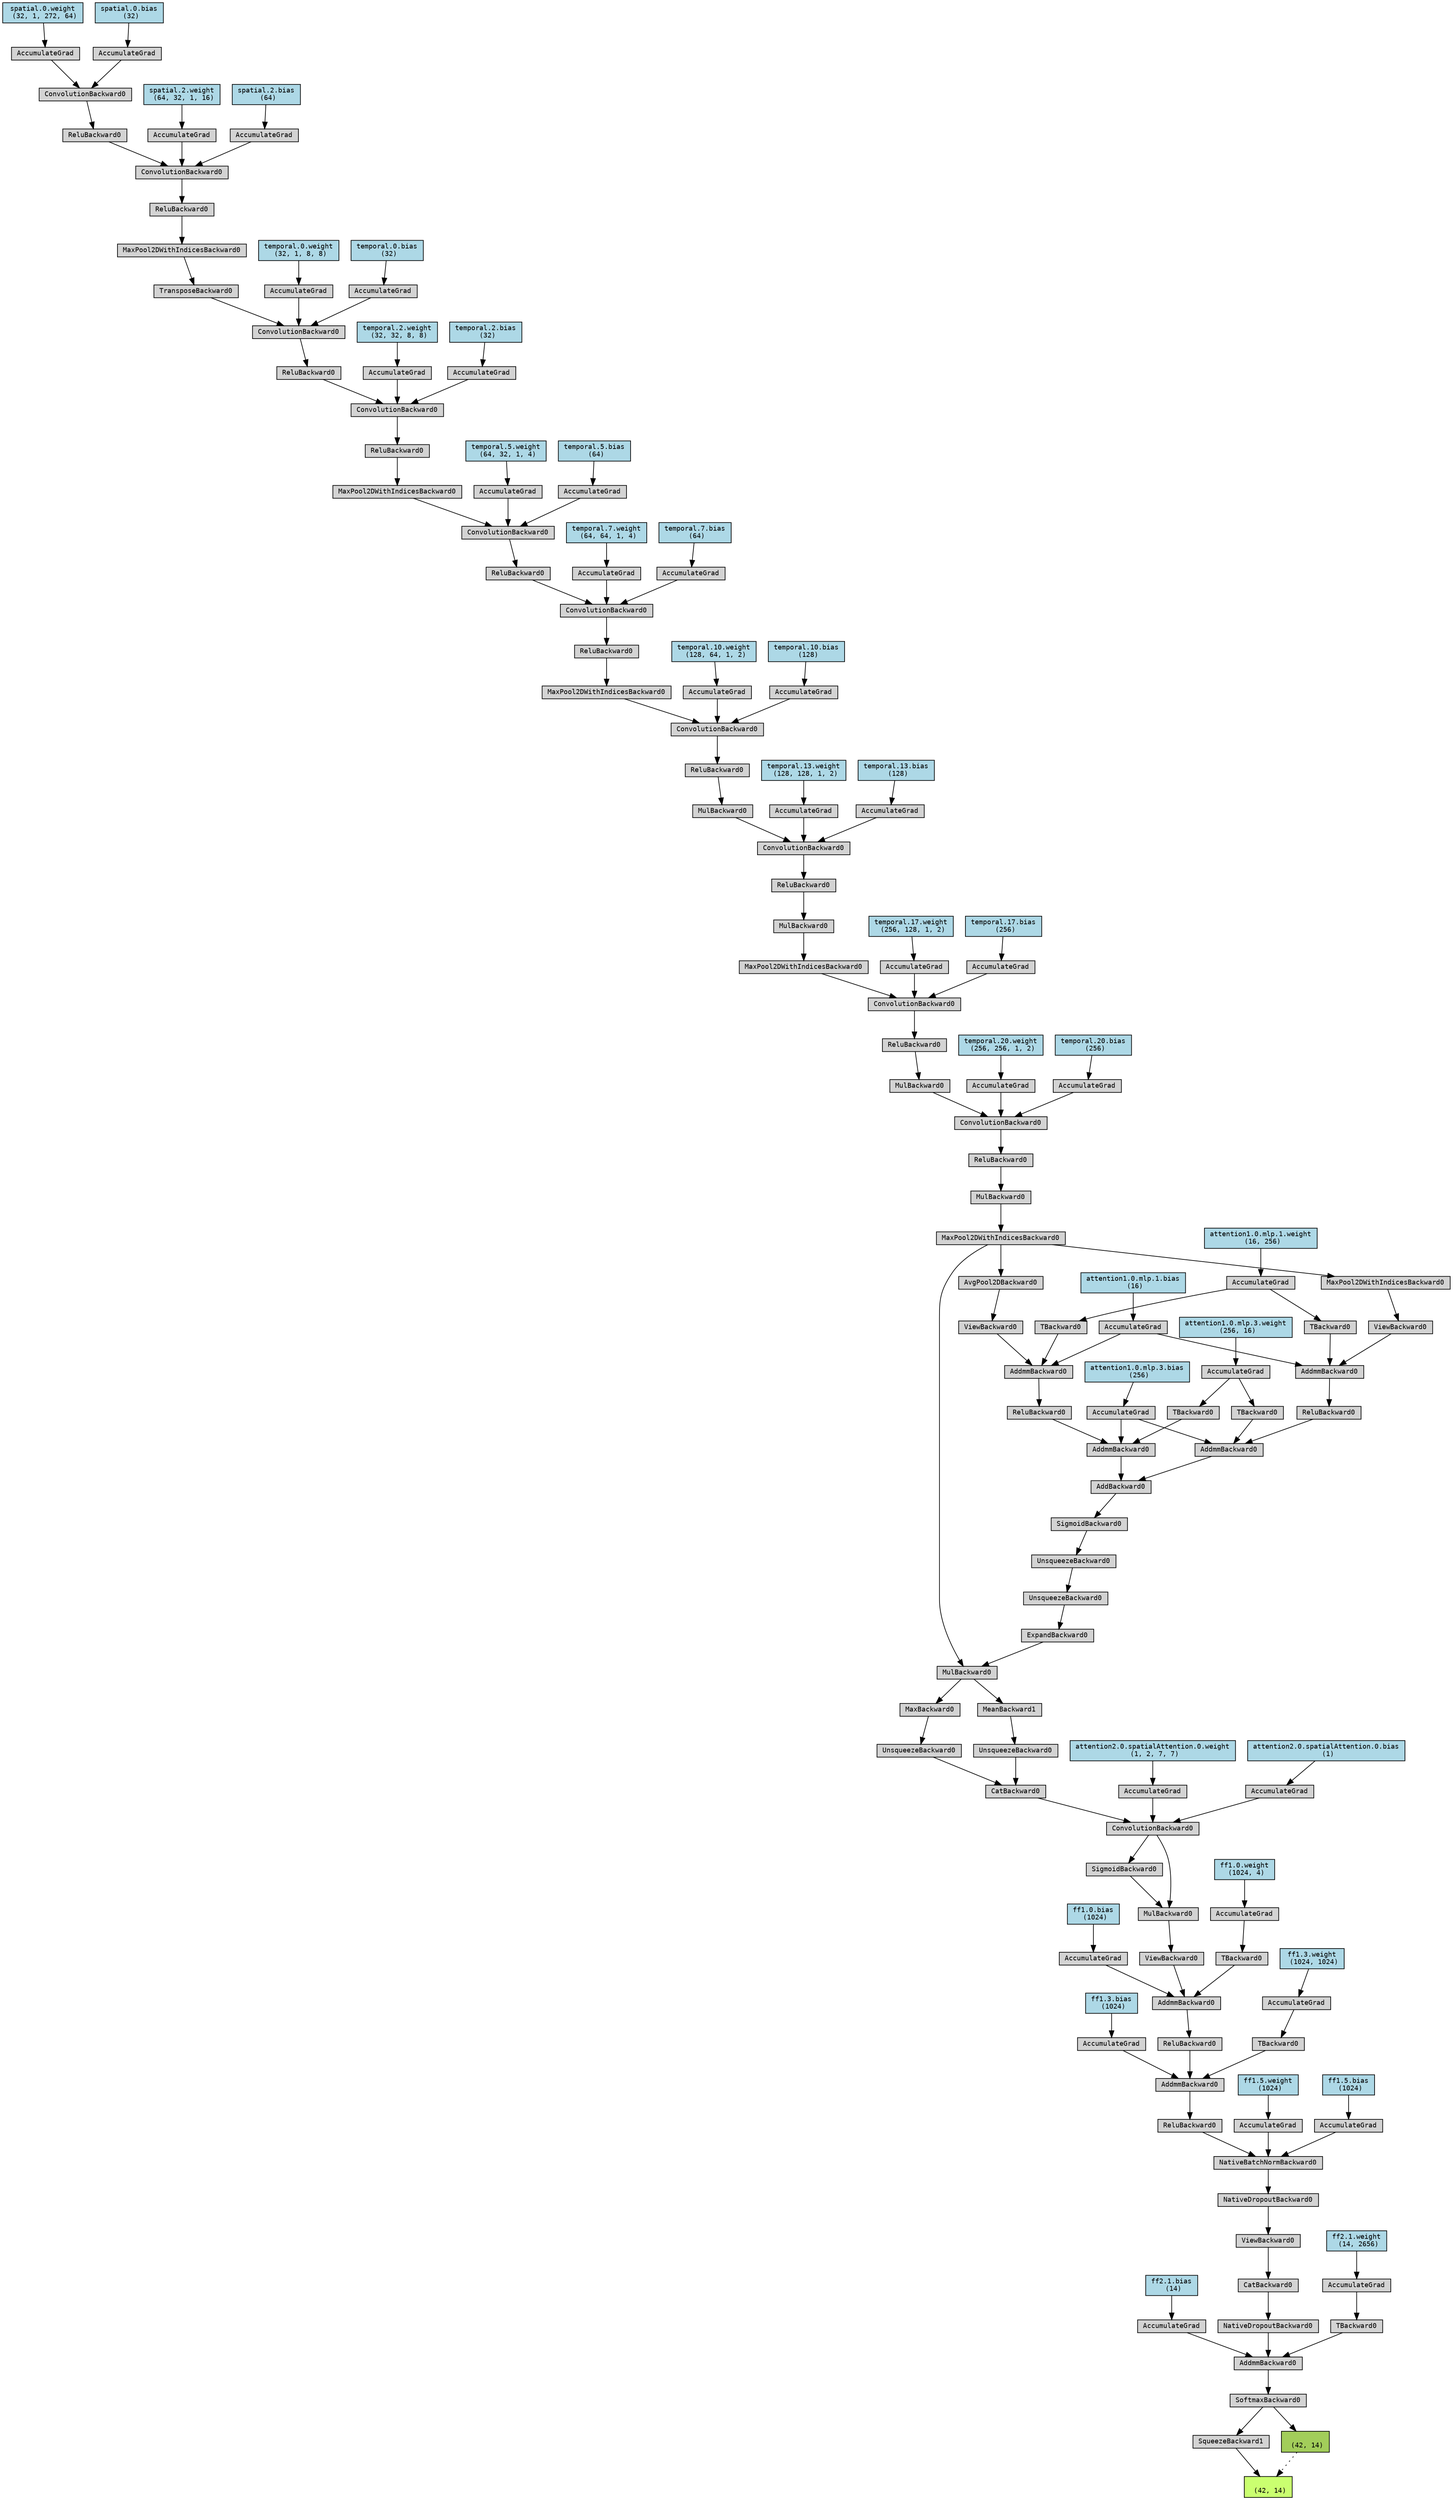 digraph {
	graph [size="44.4,44.4"]
	node [align=left fontname=monospace fontsize=10 height=0.2 ranksep=0.1 shape=box style=filled]
	140277997567168 [label="
 (42, 14)" fillcolor=darkolivegreen1]
	140280047206560 [label=SqueezeBackward1]
	140277997375056 -> 140280047206560
	140277997375056 [label=SoftmaxBackward0]
	140277997375248 -> 140277997375056
	140277997375248 [label=AddmmBackward0]
	140277997114560 -> 140277997375248
	140280047905744 [label="ff2.1.bias
 (14)" fillcolor=lightblue]
	140280047905744 -> 140277997114560
	140277997114560 [label=AccumulateGrad]
	140277997375104 -> 140277997375248
	140277997375104 [label=NativeDropoutBackward0]
	140277997374432 -> 140277997375104
	140277997374432 [label=CatBackward0]
	140277997375008 -> 140277997374432
	140277997375008 [label=ViewBackward0]
	140277997114272 -> 140277997375008
	140277997114272 [label=NativeDropoutBackward0]
	140277997116672 -> 140277997114272
	140277997116672 [label=NativeBatchNormBackward0]
	140277997116144 -> 140277997116672
	140277997116144 [label=ReluBackward0]
	140277997115232 -> 140277997116144
	140277997115232 [label=AddmmBackward0]
	140277997114080 -> 140277997115232
	140280047903344 [label="ff1.3.bias
 (1024)" fillcolor=lightblue]
	140280047903344 -> 140277997114080
	140277997114080 [label=AccumulateGrad]
	140277997114032 -> 140277997115232
	140277997114032 [label=ReluBackward0]
	140277997113744 -> 140277997114032
	140277997113744 [label=AddmmBackward0]
	140277997113792 -> 140277997113744
	140280047903104 [label="ff1.0.bias
 (1024)" fillcolor=lightblue]
	140280047903104 -> 140277997113792
	140277997113792 [label=AccumulateGrad]
	140277997116960 -> 140277997113744
	140277997116960 [label=ViewBackward0]
	140277997116816 -> 140277997116960
	140277997116816 [label=MulBackward0]
	140277997115664 -> 140277997116816
	140277997115664 [label=ConvolutionBackward0]
	140277997115424 -> 140277997115664
	140277997115424 [label=CatBackward0]
	140277997115568 -> 140277997115424
	140277997115568 [label=UnsqueezeBackward0]
	140277997115856 -> 140277997115568
	140277997115856 [label=MaxBackward0]
	140277997116000 -> 140277997115856
	140277997116000 [label=MulBackward0]
	140277997115952 -> 140277997116000
	140277997115952 [label=MaxPool2DWithIndicesBackward0]
	140277997116432 -> 140277997115952
	140277997116432 [label=MulBackward0]
	140277997116528 -> 140277997116432
	140277997116528 [label=ReluBackward0]
	140277997117104 -> 140277997116528
	140277997117104 [label=ConvolutionBackward0]
	140277997116720 -> 140277997117104
	140277997116720 [label=MulBackward0]
	140277997117008 -> 140277997116720
	140277997117008 [label=ReluBackward0]
	140277997114416 -> 140277997117008
	140277997114416 [label=ConvolutionBackward0]
	140277997116576 -> 140277997114416
	140277997116576 [label=MaxPool2DWithIndicesBackward0]
	140277997116336 -> 140277997116576
	140277997116336 [label=MulBackward0]
	140277997154464 -> 140277997116336
	140277997154464 [label=ReluBackward0]
	140277997154560 -> 140277997154464
	140277997154560 [label=ConvolutionBackward0]
	140277997154656 -> 140277997154560
	140277997154656 [label=MulBackward0]
	140277997154752 -> 140277997154656
	140277997154752 [label=ReluBackward0]
	140277997154848 -> 140277997154752
	140277997154848 [label=ConvolutionBackward0]
	140277997154944 -> 140277997154848
	140277997154944 [label=MaxPool2DWithIndicesBackward0]
	140277997155040 -> 140277997154944
	140277997155040 [label=ReluBackward0]
	140277997155136 -> 140277997155040
	140277997155136 [label=ConvolutionBackward0]
	140277997155232 -> 140277997155136
	140277997155232 [label=ReluBackward0]
	140277997155328 -> 140277997155232
	140277997155328 [label=ConvolutionBackward0]
	140277997155424 -> 140277997155328
	140277997155424 [label=MaxPool2DWithIndicesBackward0]
	140277997155520 -> 140277997155424
	140277997155520 [label=ReluBackward0]
	140277997155616 -> 140277997155520
	140277997155616 [label=ConvolutionBackward0]
	140277997155712 -> 140277997155616
	140277997155712 [label=ReluBackward0]
	140277997155808 -> 140277997155712
	140277997155808 [label=ConvolutionBackward0]
	140277997155904 -> 140277997155808
	140277997155904 [label=TransposeBackward0]
	140277997156000 -> 140277997155904
	140277997156000 [label=MaxPool2DWithIndicesBackward0]
	140277997156096 -> 140277997156000
	140277997156096 [label=ReluBackward0]
	140277997156192 -> 140277997156096
	140277997156192 [label=ConvolutionBackward0]
	140277997156288 -> 140277997156192
	140277997156288 [label=ReluBackward0]
	140277997156384 -> 140277997156288
	140277997156384 [label=ConvolutionBackward0]
	140280060466128 -> 140277997156384
	140280047939728 [label="spatial.0.weight
 (32, 1, 272, 64)" fillcolor=lightblue]
	140280047939728 -> 140280060466128
	140280060466128 [label=AccumulateGrad]
	140280047893664 -> 140277997156384
	140280047940768 [label="spatial.0.bias
 (32)" fillcolor=lightblue]
	140280047940768 -> 140280047893664
	140280047893664 [label=AccumulateGrad]
	140277997130656 -> 140277997156192
	140280047940608 [label="spatial.2.weight
 (64, 32, 1, 16)" fillcolor=lightblue]
	140280047940608 -> 140277997130656
	140277997130656 [label=AccumulateGrad]
	140277997130320 -> 140277997156192
	140280047939888 [label="spatial.2.bias
 (64)" fillcolor=lightblue]
	140280047939888 -> 140277997130320
	140277997130320 [label=AccumulateGrad]
	140277997130176 -> 140277997155808
	140280047941968 [label="temporal.0.weight
 (32, 1, 8, 8)" fillcolor=lightblue]
	140280047941968 -> 140277997130176
	140277997130176 [label=AccumulateGrad]
	140277997130032 -> 140277997155808
	140280047934896 [label="temporal.0.bias
 (32)" fillcolor=lightblue]
	140280047934896 -> 140277997130032
	140277997130032 [label=AccumulateGrad]
	140277997129888 -> 140277997155616
	140280047934976 [label="temporal.2.weight
 (32, 32, 8, 8)" fillcolor=lightblue]
	140280047934976 -> 140277997129888
	140277997129888 [label=AccumulateGrad]
	140277997129792 -> 140277997155616
	140280047935296 [label="temporal.2.bias
 (32)" fillcolor=lightblue]
	140280047935296 -> 140277997129792
	140277997129792 [label=AccumulateGrad]
	140280047207328 -> 140277997155328
	140280047934576 [label="temporal.5.weight
 (64, 32, 1, 4)" fillcolor=lightblue]
	140280047934576 -> 140280047207328
	140280047207328 [label=AccumulateGrad]
	140280047208048 -> 140277997155328
	140280047934496 [label="temporal.5.bias
 (64)" fillcolor=lightblue]
	140280047934496 -> 140280047208048
	140280047208048 [label=AccumulateGrad]
	140280047207280 -> 140277997155136
	140280047934256 [label="temporal.7.weight
 (64, 64, 1, 4)" fillcolor=lightblue]
	140280047934256 -> 140280047207280
	140280047207280 [label=AccumulateGrad]
	140280047209728 -> 140277997155136
	140280047934656 [label="temporal.7.bias
 (64)" fillcolor=lightblue]
	140280047934656 -> 140280047209728
	140280047209728 [label=AccumulateGrad]
	140280047208240 -> 140277997154848
	140280241799232 [label="temporal.10.weight
 (128, 64, 1, 2)" fillcolor=lightblue]
	140280241799232 -> 140280047208240
	140280047208240 [label=AccumulateGrad]
	140280047206944 -> 140277997154848
	140280047920128 [label="temporal.10.bias
 (128)" fillcolor=lightblue]
	140280047920128 -> 140280047206944
	140280047206944 [label=AccumulateGrad]
	140280047208480 -> 140277997154560
	140280047922608 [label="temporal.13.weight
 (128, 128, 1, 2)" fillcolor=lightblue]
	140280047922608 -> 140280047208480
	140280047208480 [label=AccumulateGrad]
	140280047208624 -> 140277997154560
	140280047919168 [label="temporal.13.bias
 (128)" fillcolor=lightblue]
	140280047919168 -> 140280047208624
	140280047208624 [label=AccumulateGrad]
	140280047206704 -> 140277997114416
	140280047922928 [label="temporal.17.weight
 (256, 128, 1, 2)" fillcolor=lightblue]
	140280047922928 -> 140280047206704
	140280047206704 [label=AccumulateGrad]
	140280047206656 -> 140277997114416
	140280047919568 [label="temporal.17.bias
 (256)" fillcolor=lightblue]
	140280047919568 -> 140280047206656
	140280047206656 [label=AccumulateGrad]
	140277997374672 -> 140277997117104
	140280047921648 [label="temporal.20.weight
 (256, 256, 1, 2)" fillcolor=lightblue]
	140280047921648 -> 140277997374672
	140277997374672 [label=AccumulateGrad]
	140277997375440 -> 140277997117104
	140280047922048 [label="temporal.20.bias
 (256)" fillcolor=lightblue]
	140280047922048 -> 140277997375440
	140277997375440 [label=AccumulateGrad]
	140277997115904 -> 140277997116000
	140277997115904 [label=ExpandBackward0]
	140280124504912 -> 140277997115904
	140280124504912 [label=UnsqueezeBackward0]
	140280123201760 -> 140280124504912
	140280123201760 [label=UnsqueezeBackward0]
	140277997130944 -> 140280123201760
	140277997130944 [label=SigmoidBackward0]
	140277997130848 -> 140277997130944
	140277997130848 [label=AddBackward0]
	140277997130704 -> 140277997130848
	140277997130704 [label=AddmmBackward0]
	140277997130464 -> 140277997130704
	140280047921968 [label="attention1.0.mlp.3.bias
 (256)" fillcolor=lightblue]
	140280047921968 -> 140277997130464
	140277997130464 [label=AccumulateGrad]
	140277997130512 -> 140277997130704
	140277997130512 [label=ReluBackward0]
	140277997130368 -> 140277997130512
	140277997130368 [label=AddmmBackward0]
	140277997130080 -> 140277997130368
	140280047919808 [label="attention1.0.mlp.1.bias
 (16)" fillcolor=lightblue]
	140280047919808 -> 140277997130080
	140277997130080 [label=AccumulateGrad]
	140277997130128 -> 140277997130368
	140277997130128 [label=ViewBackward0]
	140277997129840 -> 140277997130128
	140277997129840 [label=AvgPool2DBackward0]
	140277997115952 -> 140277997129840
	140277997130224 -> 140277997130368
	140277997130224 [label=TBackward0]
	140277997116624 -> 140277997130224
	140280047920688 [label="attention1.0.mlp.1.weight
 (16, 256)" fillcolor=lightblue]
	140280047920688 -> 140277997116624
	140277997116624 [label=AccumulateGrad]
	140277997130608 -> 140277997130704
	140277997130608 [label=TBackward0]
	140277997129936 -> 140277997130608
	140280047919248 [label="attention1.0.mlp.3.weight
 (256, 16)" fillcolor=lightblue]
	140280047919248 -> 140277997129936
	140277997129936 [label=AccumulateGrad]
	140277997130800 -> 140277997130848
	140277997130800 [label=AddmmBackward0]
	140277997130464 -> 140277997130800
	140277997130272 -> 140277997130800
	140277997130272 [label=ReluBackward0]
	140277997116288 -> 140277997130272
	140277997116288 [label=AddmmBackward0]
	140277997130080 -> 140277997116288
	140277997114224 -> 140277997116288
	140277997114224 [label=ViewBackward0]
	140277997115088 -> 140277997114224
	140277997115088 [label=MaxPool2DWithIndicesBackward0]
	140277997115952 -> 140277997115088
	140277997115136 -> 140277997116288
	140277997115136 [label=TBackward0]
	140277997116624 -> 140277997115136
	140277997130416 -> 140277997130800
	140277997130416 [label=TBackward0]
	140277997129936 -> 140277997130416
	140277997115472 -> 140277997115424
	140277997115472 [label=UnsqueezeBackward0]
	140280122167152 -> 140277997115472
	140280122167152 [label=MeanBackward1]
	140277997116000 -> 140280122167152
	140277997113456 -> 140277997115664
	140280047921408 [label="attention2.0.spatialAttention.0.weight
 (1, 2, 7, 7)" fillcolor=lightblue]
	140280047921408 -> 140277997113456
	140277997113456 [label=AccumulateGrad]
	140277997374960 -> 140277997115664
	140280047921168 [label="attention2.0.spatialAttention.0.bias
 (1)" fillcolor=lightblue]
	140280047921168 -> 140277997374960
	140277997374960 [label=AccumulateGrad]
	140277997115712 -> 140277997116816
	140277997115712 [label=SigmoidBackward0]
	140277997115664 -> 140277997115712
	140277997117152 -> 140277997113744
	140277997117152 [label=TBackward0]
	140280124504864 -> 140277997117152
	140280047902864 [label="ff1.0.weight
 (1024, 4)" fillcolor=lightblue]
	140280047902864 -> 140280124504864
	140280124504864 [label=AccumulateGrad]
	140277997114656 -> 140277997115232
	140277997114656 [label=TBackward0]
	140277997130896 -> 140277997114656
	140280047903424 [label="ff1.3.weight
 (1024, 1024)" fillcolor=lightblue]
	140280047903424 -> 140277997130896
	140277997130896 [label=AccumulateGrad]
	140277997114848 -> 140277997116672
	140280047903264 [label="ff1.5.weight
 (1024)" fillcolor=lightblue]
	140280047903264 -> 140277997114848
	140277997114848 [label=AccumulateGrad]
	140277997115184 -> 140277997116672
	140280047903664 [label="ff1.5.bias
 (1024)" fillcolor=lightblue]
	140280047903664 -> 140277997115184
	140277997115184 [label=AccumulateGrad]
	140277997374624 -> 140277997375248
	140277997374624 [label=TBackward0]
	140277997131136 -> 140277997374624
	140280047905504 [label="ff2.1.weight
 (14, 2656)" fillcolor=lightblue]
	140280047905504 -> 140277997131136
	140277997131136 [label=AccumulateGrad]
	140280047206560 -> 140277997567168
	140277997567888 [label="
 (42, 14)" fillcolor=darkolivegreen3]
	140277997375056 -> 140277997567888
	140277997567888 -> 140277997567168 [style=dotted]
}
